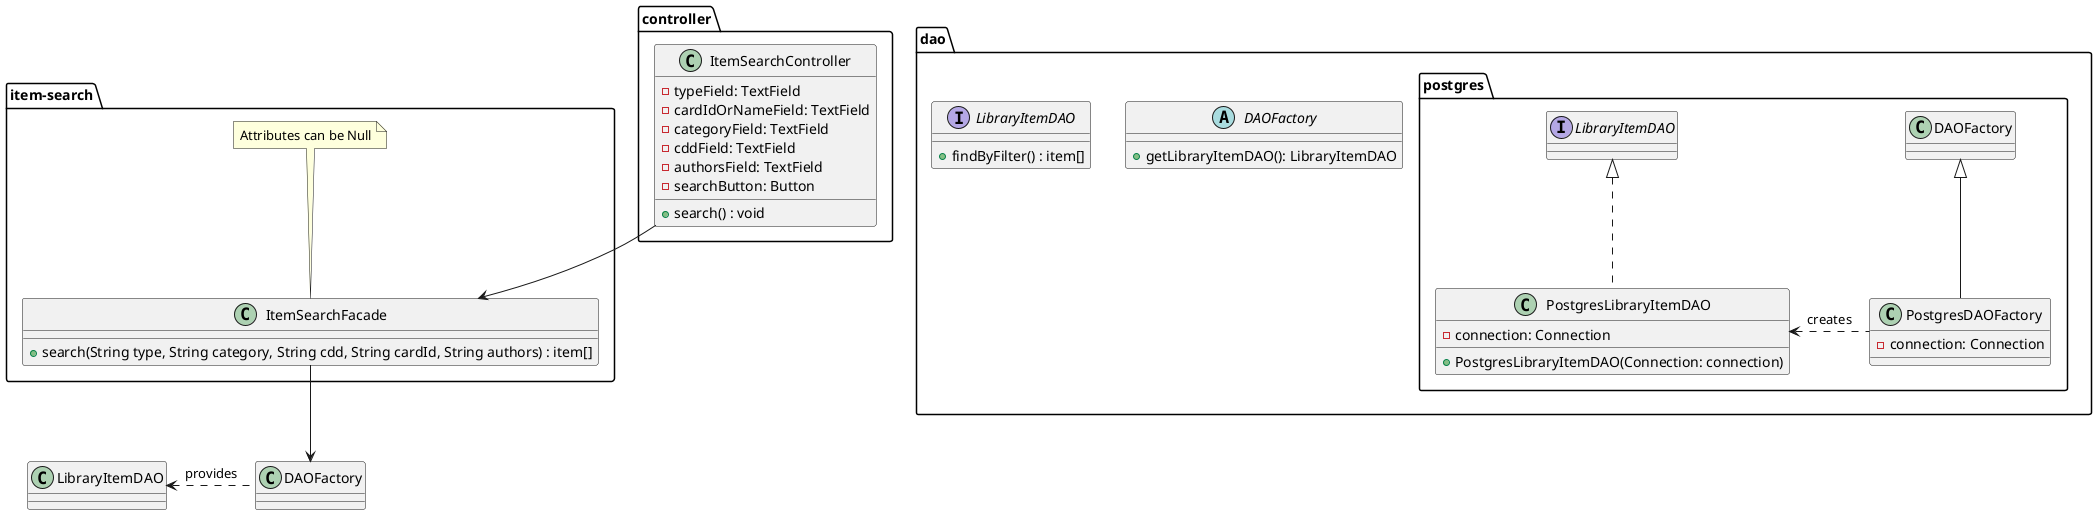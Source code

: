 @startuml
package controller {

  class ItemSearchController {
    -typeField: TextField
    -cardIdOrNameField: TextField
    -categoryField: TextField
    -cddField: TextField
    -authorsField: TextField
    -searchButton: Button
    +search() : void
  }
}

package item-search {

  class ItemSearchFacade {
    +search(String type, String category, String cdd, String cardId, String authors) : item[]
  }
  note top of ItemSearchFacade
   Attributes can be Null
  end note

}

package dao {

  abstract class DAOFactory {
    +getLibraryItemDAO(): LibraryItemDAO
  }

  interface LibraryItemDAO {
    +findByFilter() : item[]
  }

  package postgres {

    class PostgresLibraryItemDAO implements LibraryItemDAO {
      -connection: Connection
      +PostgresLibraryItemDAO(Connection: connection)
    }

    class PostgresDAOFactory extends DAOFactory {
      -connection: Connection
    }
  }

}

PostgresDAOFactory .left> PostgresLibraryItemDAO : "creates"
DAOFactory .left> LibraryItemDAO : "provides"
ItemSearchFacade -down-> DAOFactory
ItemSearchController -down-> ItemSearchFacade
@enduml